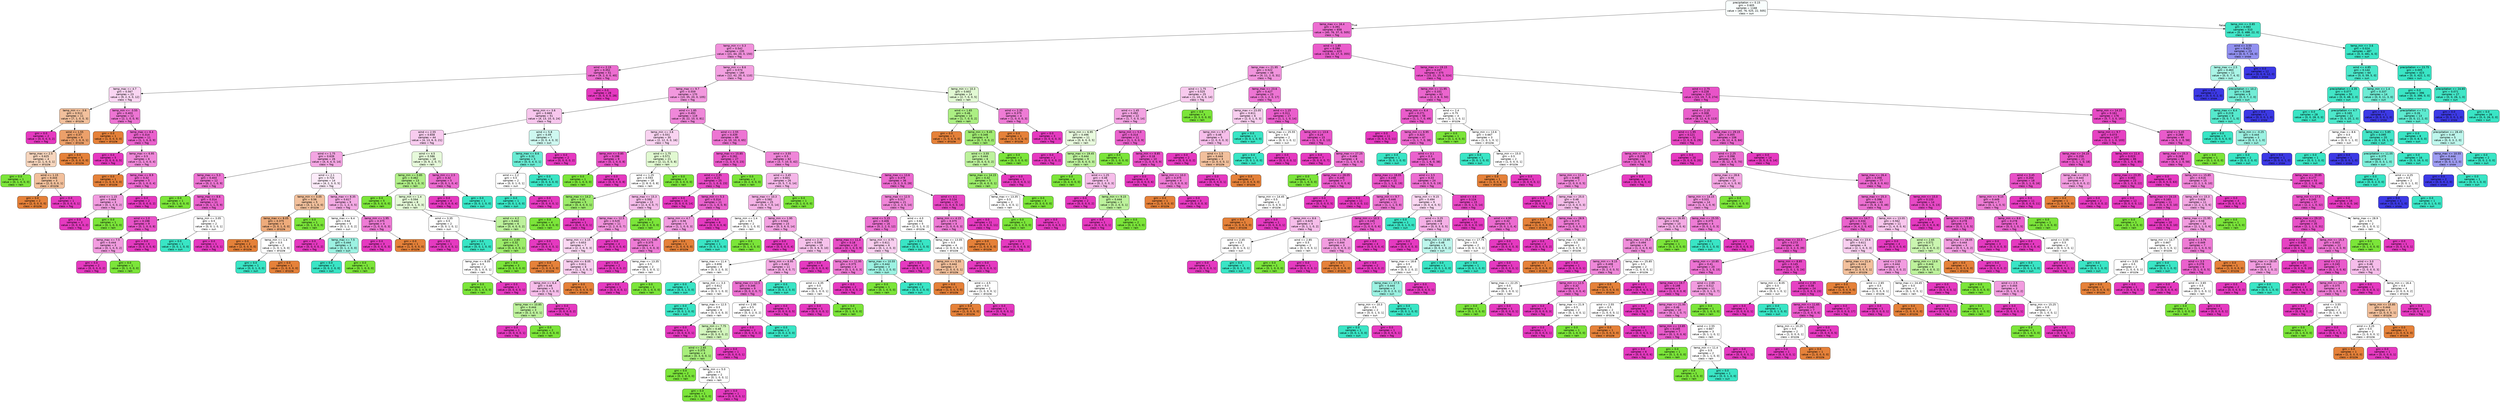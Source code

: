 digraph Tree {
node [shape=box, style="filled, rounded", color="black", fontname="helvetica"] ;
edge [fontname="helvetica"] ;
0 [label="precipitation <= 0.15\ngini = 0.605\nsamples = 1168\nvalue = [40, 76, 525, 22, 505]\nclass = sun", fillcolor="#f9fefd"] ;
1 [label="temp_max <= 16.4\ngini = 0.391\nsamples = 658\nvalue = [40, 76, 37, 0, 505]\nclass = fog", fillcolor="#ec6dd1"] ;
0 -> 1 [labeldistance=2.5, labelangle=45, headlabel="True"] ;
2 [label="temp_min <= 0.3\ngini = 0.542\nsamples = 235\nvalue = [21, 44, 20, 0, 150]\nclass = fog", fillcolor="#f191dc"] ;
1 -> 2 ;
3 [label="wind <= 2.15\ngini = 0.352\nsamples = 51\nvalue = [9, 2, 0, 0, 40]\nclass = fog", fillcolor="#ec6dd0"] ;
2 -> 3 ;
4 [label="temp_max <= 4.7\ngini = 0.567\nsamples = 23\nvalue = [9, 2, 0, 0, 12]\nclass = fog", fillcolor="#f9d5f2"] ;
3 -> 4 ;
5 [label="temp_min <= -3.6\ngini = 0.512\nsamples = 11\nvalue = [7, 1, 0, 0, 3]\nclass = drizzle", fillcolor="#f2c09c"] ;
4 -> 5 ;
6 [label="gini = 0.0\nsamples = 2\nvalue = [0, 0, 0, 0, 2]\nclass = fog", fillcolor="#e539c0"] ;
5 -> 6 ;
7 [label="wind <= 1.55\ngini = 0.37\nsamples = 9\nvalue = [7, 1, 0, 0, 1]\nclass = drizzle", fillcolor="#eca06a"] ;
5 -> 7 ;
8 [label="temp_max <= 2.5\ngini = 0.625\nsamples = 4\nvalue = [2, 1, 0, 0, 1]\nclass = drizzle", fillcolor="#f6d5bd"] ;
7 -> 8 ;
9 [label="gini = 0.0\nsamples = 1\nvalue = [0, 1, 0, 0, 0]\nclass = rain", fillcolor="#7be539"] ;
8 -> 9 ;
10 [label="wind <= 1.15\ngini = 0.444\nsamples = 3\nvalue = [2, 0, 0, 0, 1]\nclass = drizzle", fillcolor="#f2c09c"] ;
8 -> 10 ;
11 [label="gini = 0.0\nsamples = 2\nvalue = [2, 0, 0, 0, 0]\nclass = drizzle", fillcolor="#e58139"] ;
10 -> 11 ;
12 [label="gini = 0.0\nsamples = 1\nvalue = [0, 0, 0, 0, 1]\nclass = fog", fillcolor="#e539c0"] ;
10 -> 12 ;
13 [label="gini = 0.0\nsamples = 5\nvalue = [5, 0, 0, 0, 0]\nclass = drizzle", fillcolor="#e58139"] ;
7 -> 13 ;
14 [label="temp_min <= -3.55\ngini = 0.403\nsamples = 12\nvalue = [2, 1, 0, 0, 9]\nclass = fog", fillcolor="#ed74d3"] ;
4 -> 14 ;
15 [label="gini = 0.0\nsamples = 1\nvalue = [1, 0, 0, 0, 0]\nclass = drizzle", fillcolor="#e58139"] ;
14 -> 15 ;
16 [label="temp_max <= 6.4\ngini = 0.314\nsamples = 11\nvalue = [1, 1, 0, 0, 9]\nclass = fog", fillcolor="#ea61cd"] ;
14 -> 16 ;
17 [label="gini = 0.0\nsamples = 5\nvalue = [0, 0, 0, 0, 5]\nclass = fog", fillcolor="#e539c0"] ;
16 -> 17 ;
18 [label="temp_max <= 6.95\ngini = 0.5\nsamples = 6\nvalue = [1, 1, 0, 0, 4]\nclass = fog", fillcolor="#ef88d9"] ;
16 -> 18 ;
19 [label="gini = 0.0\nsamples = 1\nvalue = [1, 0, 0, 0, 0]\nclass = drizzle", fillcolor="#e58139"] ;
18 -> 19 ;
20 [label="temp_max <= 8.9\ngini = 0.32\nsamples = 5\nvalue = [0, 1, 0, 0, 4]\nclass = fog", fillcolor="#ec6ad0"] ;
18 -> 20 ;
21 [label="wind <= 1.15\ngini = 0.444\nsamples = 3\nvalue = [0, 1, 0, 0, 2]\nclass = fog", fillcolor="#f29ce0"] ;
20 -> 21 ;
22 [label="gini = 0.0\nsamples = 2\nvalue = [0, 0, 0, 0, 2]\nclass = fog", fillcolor="#e539c0"] ;
21 -> 22 ;
23 [label="gini = 0.0\nsamples = 1\nvalue = [0, 1, 0, 0, 0]\nclass = rain", fillcolor="#7be539"] ;
21 -> 23 ;
24 [label="gini = 0.0\nsamples = 2\nvalue = [0, 0, 0, 0, 2]\nclass = fog", fillcolor="#e539c0"] ;
20 -> 24 ;
25 [label="gini = 0.0\nsamples = 28\nvalue = [0, 0, 0, 0, 28]\nclass = fog", fillcolor="#e539c0"] ;
3 -> 25 ;
26 [label="temp_min <= 8.6\ngini = 0.574\nsamples = 184\nvalue = [12, 42, 20, 0, 110]\nclass = fog", fillcolor="#f3a0e1"] ;
2 -> 26 ;
27 [label="temp_max <= 9.7\ngini = 0.559\nsamples = 170\nvalue = [10, 35, 20, 0, 105]\nclass = fog", fillcolor="#f298de"] ;
26 -> 27 ;
28 [label="temp_min <= 3.6\ngini = 0.669\nsamples = 51\nvalue = [4, 13, 10, 0, 24]\nclass = fog", fillcolor="#f7c6ed"] ;
27 -> 28 ;
29 [label="wind <= 2.55\ngini = 0.658\nsamples = 44\nvalue = [4, 13, 6, 0, 21]\nclass = fog", fillcolor="#f8ccef"] ;
28 -> 29 ;
30 [label="wind <= 1.75\ngini = 0.639\nsamples = 26\nvalue = [4, 4, 4, 0, 14]\nclass = fog", fillcolor="#f3a5e2"] ;
29 -> 30 ;
31 [label="temp_max <= 5.3\ngini = 0.403\nsamples = 12\nvalue = [0, 2, 1, 0, 9]\nclass = fog", fillcolor="#ed74d3"] ;
30 -> 31 ;
32 [label="gini = 0.0\nsamples = 1\nvalue = [0, 1, 0, 0, 0]\nclass = rain", fillcolor="#7be539"] ;
31 -> 32 ;
33 [label="temp_max <= 8.6\ngini = 0.314\nsamples = 11\nvalue = [0, 1, 1, 0, 9]\nclass = fog", fillcolor="#ea61cd"] ;
31 -> 33 ;
34 [label="wind <= 1.0\ngini = 0.198\nsamples = 9\nvalue = [0, 1, 0, 0, 8]\nclass = fog", fillcolor="#e852c8"] ;
33 -> 34 ;
35 [label="temp_max <= 7.5\ngini = 0.444\nsamples = 3\nvalue = [0, 1, 0, 0, 2]\nclass = fog", fillcolor="#f29ce0"] ;
34 -> 35 ;
36 [label="gini = 0.0\nsamples = 2\nvalue = [0, 0, 0, 0, 2]\nclass = fog", fillcolor="#e539c0"] ;
35 -> 36 ;
37 [label="gini = 0.0\nsamples = 1\nvalue = [0, 1, 0, 0, 0]\nclass = rain", fillcolor="#7be539"] ;
35 -> 37 ;
38 [label="gini = 0.0\nsamples = 6\nvalue = [0, 0, 0, 0, 6]\nclass = fog", fillcolor="#e539c0"] ;
34 -> 38 ;
39 [label="temp_min <= 3.05\ngini = 0.5\nsamples = 2\nvalue = [0, 0, 1, 0, 1]\nclass = sun", fillcolor="#ffffff"] ;
33 -> 39 ;
40 [label="gini = 0.0\nsamples = 1\nvalue = [0, 0, 1, 0, 0]\nclass = sun", fillcolor="#39e5c5"] ;
39 -> 40 ;
41 [label="gini = 0.0\nsamples = 1\nvalue = [0, 0, 0, 0, 1]\nclass = fog", fillcolor="#e539c0"] ;
39 -> 41 ;
42 [label="wind <= 2.1\ngini = 0.724\nsamples = 14\nvalue = [4, 2, 3, 0, 5]\nclass = fog", fillcolor="#fcebf9"] ;
30 -> 42 ;
43 [label="temp_min <= 3.05\ngini = 0.56\nsamples = 5\nvalue = [3, 1, 1, 0, 0]\nclass = drizzle", fillcolor="#f2c09c"] ;
42 -> 43 ;
44 [label="temp_max <= 8.05\ngini = 0.375\nsamples = 4\nvalue = [3, 0, 1, 0, 0]\nclass = drizzle", fillcolor="#eeab7b"] ;
43 -> 44 ;
45 [label="gini = 0.0\nsamples = 2\nvalue = [2, 0, 0, 0, 0]\nclass = drizzle", fillcolor="#e58139"] ;
44 -> 45 ;
46 [label="temp_min <= 1.4\ngini = 0.5\nsamples = 2\nvalue = [1, 0, 1, 0, 0]\nclass = drizzle", fillcolor="#ffffff"] ;
44 -> 46 ;
47 [label="gini = 0.0\nsamples = 1\nvalue = [0, 0, 1, 0, 0]\nclass = sun", fillcolor="#39e5c5"] ;
46 -> 47 ;
48 [label="gini = 0.0\nsamples = 1\nvalue = [1, 0, 0, 0, 0]\nclass = drizzle", fillcolor="#e58139"] ;
46 -> 48 ;
49 [label="gini = 0.0\nsamples = 1\nvalue = [0, 1, 0, 0, 0]\nclass = rain", fillcolor="#7be539"] ;
43 -> 49 ;
50 [label="temp_max <= 8.35\ngini = 0.617\nsamples = 9\nvalue = [1, 1, 2, 0, 5]\nclass = fog", fillcolor="#f4aae4"] ;
42 -> 50 ;
51 [label="temp_max <= 6.4\ngini = 0.64\nsamples = 5\nvalue = [0, 1, 2, 0, 2]\nclass = sun", fillcolor="#ffffff"] ;
50 -> 51 ;
52 [label="gini = 0.0\nsamples = 2\nvalue = [0, 0, 0, 0, 2]\nclass = fog", fillcolor="#e539c0"] ;
51 -> 52 ;
53 [label="temp_max <= 7.5\ngini = 0.444\nsamples = 3\nvalue = [0, 1, 2, 0, 0]\nclass = sun", fillcolor="#9cf2e2"] ;
51 -> 53 ;
54 [label="gini = 0.0\nsamples = 2\nvalue = [0, 0, 2, 0, 0]\nclass = sun", fillcolor="#39e5c5"] ;
53 -> 54 ;
55 [label="gini = 0.0\nsamples = 1\nvalue = [0, 1, 0, 0, 0]\nclass = rain", fillcolor="#7be539"] ;
53 -> 55 ;
56 [label="temp_min <= 1.95\ngini = 0.375\nsamples = 4\nvalue = [1, 0, 0, 0, 3]\nclass = fog", fillcolor="#ee7bd5"] ;
50 -> 56 ;
57 [label="gini = 0.0\nsamples = 3\nvalue = [0, 0, 0, 0, 3]\nclass = fog", fillcolor="#e539c0"] ;
56 -> 57 ;
58 [label="gini = 0.0\nsamples = 1\nvalue = [1, 0, 0, 0, 0]\nclass = drizzle", fillcolor="#e58139"] ;
56 -> 58 ;
59 [label="wind <= 4.5\ngini = 0.586\nsamples = 18\nvalue = [0, 9, 2, 0, 7]\nclass = rain", fillcolor="#e7fadb"] ;
29 -> 59 ;
60 [label="temp_min <= 0.85\ngini = 0.462\nsamples = 13\nvalue = [0, 9, 1, 0, 3]\nclass = rain", fillcolor="#b0ef88"] ;
59 -> 60 ;
61 [label="gini = 0.0\nsamples = 5\nvalue = [0, 5, 0, 0, 0]\nclass = rain", fillcolor="#7be539"] ;
60 -> 61 ;
62 [label="temp_min <= 1.4\ngini = 0.594\nsamples = 8\nvalue = [0, 4, 1, 0, 3]\nclass = rain", fillcolor="#e5fad7"] ;
60 -> 62 ;
63 [label="wind <= 3.35\ngini = 0.5\nsamples = 2\nvalue = [0, 0, 1, 0, 1]\nclass = sun", fillcolor="#ffffff"] ;
62 -> 63 ;
64 [label="gini = 0.0\nsamples = 1\nvalue = [0, 0, 0, 0, 1]\nclass = fog", fillcolor="#e539c0"] ;
63 -> 64 ;
65 [label="gini = 0.0\nsamples = 1\nvalue = [0, 0, 1, 0, 0]\nclass = sun", fillcolor="#39e5c5"] ;
63 -> 65 ;
66 [label="wind <= 4.2\ngini = 0.444\nsamples = 6\nvalue = [0, 4, 0, 0, 2]\nclass = rain", fillcolor="#bdf29c"] ;
62 -> 66 ;
67 [label="wind <= 2.65\ngini = 0.32\nsamples = 5\nvalue = [0, 4, 0, 0, 1]\nclass = rain", fillcolor="#9cec6a"] ;
66 -> 67 ;
68 [label="temp_max <= 8.05\ngini = 0.5\nsamples = 2\nvalue = [0, 1, 0, 0, 1]\nclass = rain", fillcolor="#ffffff"] ;
67 -> 68 ;
69 [label="gini = 0.0\nsamples = 1\nvalue = [0, 1, 0, 0, 0]\nclass = rain", fillcolor="#7be539"] ;
68 -> 69 ;
70 [label="gini = 0.0\nsamples = 1\nvalue = [0, 0, 0, 0, 1]\nclass = fog", fillcolor="#e539c0"] ;
68 -> 70 ;
71 [label="gini = 0.0\nsamples = 3\nvalue = [0, 3, 0, 0, 0]\nclass = rain", fillcolor="#7be539"] ;
67 -> 71 ;
72 [label="gini = 0.0\nsamples = 1\nvalue = [0, 0, 0, 0, 1]\nclass = fog", fillcolor="#e539c0"] ;
66 -> 72 ;
73 [label="temp_min <= 2.5\ngini = 0.32\nsamples = 5\nvalue = [0, 0, 1, 0, 4]\nclass = fog", fillcolor="#ec6ad0"] ;
59 -> 73 ;
74 [label="gini = 0.0\nsamples = 4\nvalue = [0, 0, 0, 0, 4]\nclass = fog", fillcolor="#e539c0"] ;
73 -> 74 ;
75 [label="gini = 0.0\nsamples = 1\nvalue = [0, 0, 1, 0, 0]\nclass = sun", fillcolor="#39e5c5"] ;
73 -> 75 ;
76 [label="wind <= 5.8\ngini = 0.49\nsamples = 7\nvalue = [0, 0, 4, 0, 3]\nclass = sun", fillcolor="#cef8f0"] ;
28 -> 76 ;
77 [label="temp_max <= 8.6\ngini = 0.32\nsamples = 5\nvalue = [0, 0, 4, 0, 1]\nclass = sun", fillcolor="#6aecd4"] ;
76 -> 77 ;
78 [label="wind <= 2.2\ngini = 0.5\nsamples = 2\nvalue = [0, 0, 1, 0, 1]\nclass = sun", fillcolor="#ffffff"] ;
77 -> 78 ;
79 [label="gini = 0.0\nsamples = 1\nvalue = [0, 0, 1, 0, 0]\nclass = sun", fillcolor="#39e5c5"] ;
78 -> 79 ;
80 [label="gini = 0.0\nsamples = 1\nvalue = [0, 0, 0, 0, 1]\nclass = fog", fillcolor="#e539c0"] ;
78 -> 80 ;
81 [label="gini = 0.0\nsamples = 3\nvalue = [0, 0, 3, 0, 0]\nclass = sun", fillcolor="#39e5c5"] ;
77 -> 81 ;
82 [label="gini = 0.0\nsamples = 2\nvalue = [0, 0, 0, 0, 2]\nclass = fog", fillcolor="#e539c0"] ;
76 -> 82 ;
83 [label="wind <= 1.85\ngini = 0.493\nsamples = 119\nvalue = [6, 22, 10, 0, 81]\nclass = fog", fillcolor="#ef87d9"] ;
27 -> 83 ;
84 [label="temp_min <= 3.6\ngini = 0.551\nsamples = 30\nvalue = [2, 12, 0, 0, 16]\nclass = fog", fillcolor="#f9d3f1"] ;
83 -> 84 ;
85 [label="temp_min <= 0.85\ngini = 0.198\nsamples = 9\nvalue = [0, 1, 0, 0, 8]\nclass = fog", fillcolor="#e852c8"] ;
84 -> 85 ;
86 [label="gini = 0.0\nsamples = 1\nvalue = [0, 1, 0, 0, 0]\nclass = rain", fillcolor="#7be539"] ;
85 -> 86 ;
87 [label="gini = 0.0\nsamples = 8\nvalue = [0, 0, 0, 0, 8]\nclass = fog", fillcolor="#e539c0"] ;
85 -> 87 ;
88 [label="wind <= 1.75\ngini = 0.571\nsamples = 21\nvalue = [2, 11, 0, 0, 8]\nclass = rain", fillcolor="#e1f9d1"] ;
84 -> 88 ;
89 [label="wind <= 1.25\ngini = 0.593\nsamples = 18\nvalue = [2, 8, 0, 0, 8]\nclass = rain", fillcolor="#ffffff"] ;
88 -> 89 ;
90 [label="temp_max <= 14.2\ngini = 0.32\nsamples = 5\nvalue = [0, 4, 0, 0, 1]\nclass = rain", fillcolor="#9cec6a"] ;
89 -> 90 ;
91 [label="gini = 0.0\nsamples = 4\nvalue = [0, 4, 0, 0, 0]\nclass = rain", fillcolor="#7be539"] ;
90 -> 91 ;
92 [label="gini = 0.0\nsamples = 1\nvalue = [0, 0, 0, 0, 1]\nclass = fog", fillcolor="#e539c0"] ;
90 -> 92 ;
93 [label="temp_max <= 15.3\ngini = 0.592\nsamples = 13\nvalue = [2, 4, 0, 0, 7]\nclass = fog", fillcolor="#f6bdea"] ;
89 -> 93 ;
94 [label="temp_max <= 12.5\ngini = 0.529\nsamples = 11\nvalue = [2, 2, 0, 0, 7]\nclass = fog", fillcolor="#f191dc"] ;
93 -> 94 ;
95 [label="temp_min <= 4.15\ngini = 0.653\nsamples = 7\nvalue = [2, 2, 0, 0, 3]\nclass = fog", fillcolor="#fad7f2"] ;
94 -> 95 ;
96 [label="gini = 0.0\nsamples = 1\nvalue = [1, 0, 0, 0, 0]\nclass = drizzle", fillcolor="#e58139"] ;
95 -> 96 ;
97 [label="temp_min <= 8.05\ngini = 0.611\nsamples = 6\nvalue = [1, 2, 0, 0, 3]\nclass = fog", fillcolor="#f8ceef"] ;
95 -> 97 ;
98 [label="temp_min <= 6.4\ngini = 0.48\nsamples = 5\nvalue = [0, 2, 0, 0, 3]\nclass = fog", fillcolor="#f6bdea"] ;
97 -> 98 ;
99 [label="temp_max <= 10.85\ngini = 0.444\nsamples = 3\nvalue = [0, 2, 0, 0, 1]\nclass = rain", fillcolor="#bdf29c"] ;
98 -> 99 ;
100 [label="gini = 0.0\nsamples = 1\nvalue = [0, 0, 0, 0, 1]\nclass = fog", fillcolor="#e539c0"] ;
99 -> 100 ;
101 [label="gini = 0.0\nsamples = 2\nvalue = [0, 2, 0, 0, 0]\nclass = rain", fillcolor="#7be539"] ;
99 -> 101 ;
102 [label="gini = 0.0\nsamples = 2\nvalue = [0, 0, 0, 0, 2]\nclass = fog", fillcolor="#e539c0"] ;
98 -> 102 ;
103 [label="gini = 0.0\nsamples = 1\nvalue = [1, 0, 0, 0, 0]\nclass = drizzle", fillcolor="#e58139"] ;
97 -> 103 ;
104 [label="gini = 0.0\nsamples = 4\nvalue = [0, 0, 0, 0, 4]\nclass = fog", fillcolor="#e539c0"] ;
94 -> 104 ;
105 [label="gini = 0.0\nsamples = 2\nvalue = [0, 2, 0, 0, 0]\nclass = rain", fillcolor="#7be539"] ;
93 -> 105 ;
106 [label="gini = 0.0\nsamples = 3\nvalue = [0, 3, 0, 0, 0]\nclass = rain", fillcolor="#7be539"] ;
88 -> 106 ;
107 [label="wind <= 2.55\ngini = 0.439\nsamples = 89\nvalue = [4, 10, 10, 0, 65]\nclass = fog", fillcolor="#ed75d3"] ;
83 -> 107 ;
108 [label="temp_max <= 15.85\ngini = 0.261\nsamples = 27\nvalue = [1, 3, 0, 0, 23]\nclass = fog", fillcolor="#e95aca"] ;
107 -> 108 ;
109 [label="wind <= 2.35\ngini = 0.15\nsamples = 25\nvalue = [1, 1, 0, 0, 23]\nclass = fog", fillcolor="#e749c5"] ;
108 -> 109 ;
110 [label="gini = 0.0\nsamples = 14\nvalue = [0, 0, 0, 0, 14]\nclass = fog", fillcolor="#e539c0"] ;
109 -> 110 ;
111 [label="temp_min <= 5.3\ngini = 0.314\nsamples = 11\nvalue = [1, 1, 0, 0, 9]\nclass = fog", fillcolor="#ea61cd"] ;
109 -> 111 ;
112 [label="temp_min <= 4.7\ngini = 0.56\nsamples = 5\nvalue = [1, 1, 0, 0, 3]\nclass = fog", fillcolor="#f29ce0"] ;
111 -> 112 ;
113 [label="temp_min <= 3.85\ngini = 0.375\nsamples = 4\nvalue = [0, 1, 0, 0, 3]\nclass = fog", fillcolor="#ee7bd5"] ;
112 -> 113 ;
114 [label="gini = 0.0\nsamples = 2\nvalue = [0, 0, 0, 0, 2]\nclass = fog", fillcolor="#e539c0"] ;
113 -> 114 ;
115 [label="temp_max <= 13.35\ngini = 0.5\nsamples = 2\nvalue = [0, 1, 0, 0, 1]\nclass = rain", fillcolor="#ffffff"] ;
113 -> 115 ;
116 [label="gini = 0.0\nsamples = 1\nvalue = [0, 0, 0, 0, 1]\nclass = fog", fillcolor="#e539c0"] ;
115 -> 116 ;
117 [label="gini = 0.0\nsamples = 1\nvalue = [0, 1, 0, 0, 0]\nclass = rain", fillcolor="#7be539"] ;
115 -> 117 ;
118 [label="gini = 0.0\nsamples = 1\nvalue = [1, 0, 0, 0, 0]\nclass = drizzle", fillcolor="#e58139"] ;
112 -> 118 ;
119 [label="gini = 0.0\nsamples = 6\nvalue = [0, 0, 0, 0, 6]\nclass = fog", fillcolor="#e539c0"] ;
111 -> 119 ;
120 [label="gini = 0.0\nsamples = 2\nvalue = [0, 2, 0, 0, 0]\nclass = rain", fillcolor="#7be539"] ;
108 -> 120 ;
121 [label="wind <= 3.55\ngini = 0.5\nsamples = 62\nvalue = [3, 7, 10, 0, 42]\nclass = fog", fillcolor="#ef85d8"] ;
107 -> 121 ;
122 [label="wind <= 3.45\ngini = 0.601\nsamples = 26\nvalue = [0, 5, 7, 0, 14]\nclass = fog", fillcolor="#f5b6e8"] ;
121 -> 122 ;
123 [label="temp_max <= 10.3\ngini = 0.582\nsamples = 25\nvalue = [0, 4, 7, 0, 14]\nclass = fog", fillcolor="#f5b2e6"] ;
122 -> 123 ;
124 [label="temp_min <= 1.4\ngini = 0.5\nsamples = 2\nvalue = [0, 1, 1, 0, 0]\nclass = rain", fillcolor="#ffffff"] ;
123 -> 124 ;
125 [label="gini = 0.0\nsamples = 1\nvalue = [0, 0, 1, 0, 0]\nclass = sun", fillcolor="#39e5c5"] ;
124 -> 125 ;
126 [label="gini = 0.0\nsamples = 1\nvalue = [0, 1, 0, 0, 0]\nclass = rain", fillcolor="#7be539"] ;
124 -> 126 ;
127 [label="temp_min <= 1.95\ngini = 0.544\nsamples = 23\nvalue = [0, 3, 6, 0, 14]\nclass = fog", fillcolor="#f3a2e1"] ;
123 -> 127 ;
128 [label="gini = 0.0\nsamples = 4\nvalue = [0, 0, 0, 0, 4]\nclass = fog", fillcolor="#e539c0"] ;
127 -> 128 ;
129 [label="wind <= 2.75\ngini = 0.598\nsamples = 19\nvalue = [0, 3, 6, 0, 10]\nclass = fog", fillcolor="#f7c2ec"] ;
127 -> 129 ;
130 [label="temp_max <= 11.4\ngini = 0.656\nsamples = 8\nvalue = [0, 3, 2, 0, 3]\nclass = rain", fillcolor="#ffffff"] ;
129 -> 130 ;
131 [label="gini = 0.0\nsamples = 1\nvalue = [0, 0, 1, 0, 0]\nclass = sun", fillcolor="#39e5c5"] ;
130 -> 131 ;
132 [label="temp_min <= 3.3\ngini = 0.612\nsamples = 7\nvalue = [0, 3, 1, 0, 3]\nclass = rain", fillcolor="#ffffff"] ;
130 -> 132 ;
133 [label="gini = 0.0\nsamples = 1\nvalue = [0, 0, 1, 0, 0]\nclass = sun", fillcolor="#39e5c5"] ;
132 -> 133 ;
134 [label="temp_max <= 12.5\ngini = 0.5\nsamples = 6\nvalue = [0, 3, 0, 0, 3]\nclass = rain", fillcolor="#ffffff"] ;
132 -> 134 ;
135 [label="gini = 0.0\nsamples = 1\nvalue = [0, 0, 0, 0, 1]\nclass = fog", fillcolor="#e539c0"] ;
134 -> 135 ;
136 [label="temp_min <= 7.75\ngini = 0.48\nsamples = 5\nvalue = [0, 3, 0, 0, 2]\nclass = rain", fillcolor="#d3f6bd"] ;
134 -> 136 ;
137 [label="wind <= 2.65\ngini = 0.375\nsamples = 4\nvalue = [0, 3, 0, 0, 1]\nclass = rain", fillcolor="#a7ee7b"] ;
136 -> 137 ;
138 [label="gini = 0.0\nsamples = 2\nvalue = [0, 2, 0, 0, 0]\nclass = rain", fillcolor="#7be539"] ;
137 -> 138 ;
139 [label="temp_min <= 5.0\ngini = 0.5\nsamples = 2\nvalue = [0, 1, 0, 0, 1]\nclass = rain", fillcolor="#ffffff"] ;
137 -> 139 ;
140 [label="gini = 0.0\nsamples = 1\nvalue = [0, 1, 0, 0, 0]\nclass = rain", fillcolor="#7be539"] ;
139 -> 140 ;
141 [label="gini = 0.0\nsamples = 1\nvalue = [0, 0, 0, 0, 1]\nclass = fog", fillcolor="#e539c0"] ;
139 -> 141 ;
142 [label="gini = 0.0\nsamples = 1\nvalue = [0, 0, 0, 0, 1]\nclass = fog", fillcolor="#e539c0"] ;
136 -> 142 ;
143 [label="temp_min <= 6.95\ngini = 0.463\nsamples = 11\nvalue = [0, 0, 4, 0, 7]\nclass = fog", fillcolor="#f4aae4"] ;
129 -> 143 ;
144 [label="temp_max <= 12.5\ngini = 0.346\nsamples = 9\nvalue = [0, 0, 2, 0, 7]\nclass = fog", fillcolor="#ec72d2"] ;
143 -> 144 ;
145 [label="wind <= 2.95\ngini = 0.5\nsamples = 4\nvalue = [0, 0, 2, 0, 2]\nclass = sun", fillcolor="#ffffff"] ;
144 -> 145 ;
146 [label="gini = 0.0\nsamples = 2\nvalue = [0, 0, 0, 0, 2]\nclass = fog", fillcolor="#e539c0"] ;
145 -> 146 ;
147 [label="gini = 0.0\nsamples = 2\nvalue = [0, 0, 2, 0, 0]\nclass = sun", fillcolor="#39e5c5"] ;
145 -> 147 ;
148 [label="gini = 0.0\nsamples = 5\nvalue = [0, 0, 0, 0, 5]\nclass = fog", fillcolor="#e539c0"] ;
144 -> 148 ;
149 [label="gini = 0.0\nsamples = 2\nvalue = [0, 0, 2, 0, 0]\nclass = sun", fillcolor="#39e5c5"] ;
143 -> 149 ;
150 [label="gini = 0.0\nsamples = 1\nvalue = [0, 1, 0, 0, 0]\nclass = rain", fillcolor="#7be539"] ;
122 -> 150 ;
151 [label="temp_max <= 13.6\ngini = 0.378\nsamples = 36\nvalue = [3, 2, 3, 0, 28]\nclass = fog", fillcolor="#eb69cf"] ;
121 -> 151 ;
152 [label="temp_max <= 12.5\ngini = 0.517\nsamples = 21\nvalue = [2, 2, 3, 0, 14]\nclass = fog", fillcolor="#ef86d8"] ;
151 -> 152 ;
153 [label="wind <= 5.15\ngini = 0.406\nsamples = 16\nvalue = [0, 2, 2, 0, 12]\nclass = fog", fillcolor="#ec72d2"] ;
152 -> 153 ;
154 [label="temp_max <= 11.4\ngini = 0.18\nsamples = 10\nvalue = [0, 1, 0, 0, 9]\nclass = fog", fillcolor="#e84fc7"] ;
153 -> 154 ;
155 [label="gini = 0.0\nsamples = 6\nvalue = [0, 0, 0, 0, 6]\nclass = fog", fillcolor="#e539c0"] ;
154 -> 155 ;
156 [label="temp_max <= 11.95\ngini = 0.375\nsamples = 4\nvalue = [0, 1, 0, 0, 3]\nclass = fog", fillcolor="#ee7bd5"] ;
154 -> 156 ;
157 [label="wind <= 4.35\ngini = 0.5\nsamples = 2\nvalue = [0, 1, 0, 0, 1]\nclass = rain", fillcolor="#ffffff"] ;
156 -> 157 ;
158 [label="gini = 0.0\nsamples = 1\nvalue = [0, 0, 0, 0, 1]\nclass = fog", fillcolor="#e539c0"] ;
157 -> 158 ;
159 [label="gini = 0.0\nsamples = 1\nvalue = [0, 1, 0, 0, 0]\nclass = rain", fillcolor="#7be539"] ;
157 -> 159 ;
160 [label="gini = 0.0\nsamples = 2\nvalue = [0, 0, 0, 0, 2]\nclass = fog", fillcolor="#e539c0"] ;
156 -> 160 ;
161 [label="temp_min <= 4.75\ngini = 0.611\nsamples = 6\nvalue = [0, 1, 2, 0, 3]\nclass = fog", fillcolor="#f8ceef"] ;
153 -> 161 ;
162 [label="temp_max <= 10.55\ngini = 0.444\nsamples = 3\nvalue = [0, 1, 2, 0, 0]\nclass = sun", fillcolor="#9cf2e2"] ;
161 -> 162 ;
163 [label="gini = 0.0\nsamples = 1\nvalue = [0, 1, 0, 0, 0]\nclass = rain", fillcolor="#7be539"] ;
162 -> 163 ;
164 [label="gini = 0.0\nsamples = 2\nvalue = [0, 0, 2, 0, 0]\nclass = sun", fillcolor="#39e5c5"] ;
162 -> 164 ;
165 [label="gini = 0.0\nsamples = 3\nvalue = [0, 0, 0, 0, 3]\nclass = fog", fillcolor="#e539c0"] ;
161 -> 165 ;
166 [label="wind <= 4.0\ngini = 0.64\nsamples = 5\nvalue = [2, 0, 1, 0, 2]\nclass = drizzle", fillcolor="#ffffff"] ;
152 -> 166 ;
167 [label="gini = 0.0\nsamples = 1\nvalue = [0, 0, 1, 0, 0]\nclass = sun", fillcolor="#39e5c5"] ;
166 -> 167 ;
168 [label="temp_max <= 13.05\ngini = 0.5\nsamples = 4\nvalue = [2, 0, 0, 0, 2]\nclass = drizzle", fillcolor="#ffffff"] ;
166 -> 168 ;
169 [label="temp_min <= 5.55\ngini = 0.444\nsamples = 3\nvalue = [2, 0, 0, 0, 1]\nclass = drizzle", fillcolor="#f2c09c"] ;
168 -> 169 ;
170 [label="gini = 0.0\nsamples = 1\nvalue = [1, 0, 0, 0, 0]\nclass = drizzle", fillcolor="#e58139"] ;
169 -> 170 ;
171 [label="wind <= 4.5\ngini = 0.5\nsamples = 2\nvalue = [1, 0, 0, 0, 1]\nclass = drizzle", fillcolor="#ffffff"] ;
169 -> 171 ;
172 [label="gini = 0.0\nsamples = 1\nvalue = [1, 0, 0, 0, 0]\nclass = drizzle", fillcolor="#e58139"] ;
171 -> 172 ;
173 [label="gini = 0.0\nsamples = 1\nvalue = [0, 0, 0, 0, 1]\nclass = fog", fillcolor="#e539c0"] ;
171 -> 173 ;
174 [label="gini = 0.0\nsamples = 1\nvalue = [0, 0, 0, 0, 1]\nclass = fog", fillcolor="#e539c0"] ;
168 -> 174 ;
175 [label="wind <= 4.1\ngini = 0.124\nsamples = 15\nvalue = [1, 0, 0, 0, 14]\nclass = fog", fillcolor="#e747c4"] ;
151 -> 175 ;
176 [label="temp_min <= 4.15\ngini = 0.375\nsamples = 4\nvalue = [1, 0, 0, 0, 3]\nclass = fog", fillcolor="#ee7bd5"] ;
175 -> 176 ;
177 [label="gini = 0.0\nsamples = 1\nvalue = [1, 0, 0, 0, 0]\nclass = drizzle", fillcolor="#e58139"] ;
176 -> 177 ;
178 [label="gini = 0.0\nsamples = 3\nvalue = [0, 0, 0, 0, 3]\nclass = fog", fillcolor="#e539c0"] ;
176 -> 178 ;
179 [label="gini = 0.0\nsamples = 11\nvalue = [0, 0, 0, 0, 11]\nclass = fog", fillcolor="#e539c0"] ;
175 -> 179 ;
180 [label="temp_min <= 10.3\ngini = 0.602\nsamples = 14\nvalue = [2, 7, 0, 0, 5]\nclass = rain", fillcolor="#e2f9d3"] ;
26 -> 180 ;
181 [label="wind <= 1.65\ngini = 0.46\nsamples = 10\nvalue = [1, 7, 0, 0, 2]\nclass = rain", fillcolor="#acef83"] ;
180 -> 181 ;
182 [label="gini = 0.0\nsamples = 1\nvalue = [1, 0, 0, 0, 0]\nclass = drizzle", fillcolor="#e58139"] ;
181 -> 182 ;
183 [label="temp_min <= 9.45\ngini = 0.346\nsamples = 9\nvalue = [0, 7, 0, 0, 2]\nclass = rain", fillcolor="#a1ec72"] ;
181 -> 183 ;
184 [label="wind <= 3.55\ngini = 0.444\nsamples = 6\nvalue = [0, 4, 0, 0, 2]\nclass = rain", fillcolor="#bdf29c"] ;
183 -> 184 ;
185 [label="temp_max <= 14.15\ngini = 0.32\nsamples = 5\nvalue = [0, 4, 0, 0, 1]\nclass = rain", fillcolor="#9cec6a"] ;
184 -> 185 ;
186 [label="temp_max <= 13.35\ngini = 0.5\nsamples = 2\nvalue = [0, 1, 0, 0, 1]\nclass = rain", fillcolor="#ffffff"] ;
185 -> 186 ;
187 [label="gini = 0.0\nsamples = 1\nvalue = [0, 1, 0, 0, 0]\nclass = rain", fillcolor="#7be539"] ;
186 -> 187 ;
188 [label="gini = 0.0\nsamples = 1\nvalue = [0, 0, 0, 0, 1]\nclass = fog", fillcolor="#e539c0"] ;
186 -> 188 ;
189 [label="gini = 0.0\nsamples = 3\nvalue = [0, 3, 0, 0, 0]\nclass = rain", fillcolor="#7be539"] ;
185 -> 189 ;
190 [label="gini = 0.0\nsamples = 1\nvalue = [0, 0, 0, 0, 1]\nclass = fog", fillcolor="#e539c0"] ;
184 -> 190 ;
191 [label="gini = 0.0\nsamples = 3\nvalue = [0, 3, 0, 0, 0]\nclass = rain", fillcolor="#7be539"] ;
183 -> 191 ;
192 [label="wind <= 2.35\ngini = 0.375\nsamples = 4\nvalue = [1, 0, 0, 0, 3]\nclass = fog", fillcolor="#ee7bd5"] ;
180 -> 192 ;
193 [label="gini = 0.0\nsamples = 1\nvalue = [1, 0, 0, 0, 0]\nclass = drizzle", fillcolor="#e58139"] ;
192 -> 193 ;
194 [label="gini = 0.0\nsamples = 3\nvalue = [0, 0, 0, 0, 3]\nclass = fog", fillcolor="#e539c0"] ;
192 -> 194 ;
195 [label="wind <= 1.85\ngini = 0.286\nsamples = 423\nvalue = [19, 32, 17, 0, 355]\nclass = fog", fillcolor="#ea5bcb"] ;
1 -> 195 ;
196 [label="temp_max <= 21.95\ngini = 0.522\nsamples = 48\nvalue = [4, 11, 2, 0, 31]\nclass = fog", fillcolor="#f194dd"] ;
195 -> 196 ;
197 [label="wind <= 1.75\ngini = 0.525\nsamples = 25\nvalue = [1, 10, 0, 0, 14]\nclass = fog", fillcolor="#f8caee"] ;
196 -> 197 ;
198 [label="wind <= 1.45\ngini = 0.492\nsamples = 22\nvalue = [1, 7, 0, 0, 14]\nclass = fog", fillcolor="#f3a3e2"] ;
197 -> 198 ;
199 [label="temp_min <= 6.95\ngini = 0.496\nsamples = 11\nvalue = [0, 6, 0, 0, 5]\nclass = rain", fillcolor="#e9fbde"] ;
198 -> 199 ;
200 [label="gini = 0.0\nsamples = 2\nvalue = [0, 0, 0, 0, 2]\nclass = fog", fillcolor="#e539c0"] ;
199 -> 200 ;
201 [label="temp_max <= 19.45\ngini = 0.444\nsamples = 9\nvalue = [0, 6, 0, 0, 3]\nclass = rain", fillcolor="#bdf29c"] ;
199 -> 201 ;
202 [label="gini = 0.0\nsamples = 4\nvalue = [0, 4, 0, 0, 0]\nclass = rain", fillcolor="#7be539"] ;
201 -> 202 ;
203 [label="wind <= 1.25\ngini = 0.48\nsamples = 5\nvalue = [0, 2, 0, 0, 3]\nclass = fog", fillcolor="#f6bdea"] ;
201 -> 203 ;
204 [label="gini = 0.0\nsamples = 2\nvalue = [0, 0, 0, 0, 2]\nclass = fog", fillcolor="#e539c0"] ;
203 -> 204 ;
205 [label="temp_min <= 9.15\ngini = 0.444\nsamples = 3\nvalue = [0, 2, 0, 0, 1]\nclass = rain", fillcolor="#bdf29c"] ;
203 -> 205 ;
206 [label="gini = 0.0\nsamples = 1\nvalue = [0, 0, 0, 0, 1]\nclass = fog", fillcolor="#e539c0"] ;
205 -> 206 ;
207 [label="gini = 0.0\nsamples = 2\nvalue = [0, 2, 0, 0, 0]\nclass = rain", fillcolor="#7be539"] ;
205 -> 207 ;
208 [label="temp_min <= 5.0\ngini = 0.314\nsamples = 11\nvalue = [1, 1, 0, 0, 9]\nclass = fog", fillcolor="#ea61cd"] ;
198 -> 208 ;
209 [label="gini = 0.0\nsamples = 1\nvalue = [0, 1, 0, 0, 0]\nclass = rain", fillcolor="#7be539"] ;
208 -> 209 ;
210 [label="temp_min <= 8.85\ngini = 0.18\nsamples = 10\nvalue = [1, 0, 0, 0, 9]\nclass = fog", fillcolor="#e84fc7"] ;
208 -> 210 ;
211 [label="gini = 0.0\nsamples = 6\nvalue = [0, 0, 0, 0, 6]\nclass = fog", fillcolor="#e539c0"] ;
210 -> 211 ;
212 [label="temp_min <= 10.0\ngini = 0.375\nsamples = 4\nvalue = [1, 0, 0, 0, 3]\nclass = fog", fillcolor="#ee7bd5"] ;
210 -> 212 ;
213 [label="gini = 0.0\nsamples = 1\nvalue = [1, 0, 0, 0, 0]\nclass = drizzle", fillcolor="#e58139"] ;
212 -> 213 ;
214 [label="gini = 0.0\nsamples = 3\nvalue = [0, 0, 0, 0, 3]\nclass = fog", fillcolor="#e539c0"] ;
212 -> 214 ;
215 [label="gini = 0.0\nsamples = 3\nvalue = [0, 3, 0, 0, 0]\nclass = rain", fillcolor="#7be539"] ;
197 -> 215 ;
216 [label="temp_max <= 23.6\ngini = 0.427\nsamples = 23\nvalue = [3, 1, 2, 0, 17]\nclass = fog", fillcolor="#ed74d3"] ;
196 -> 216 ;
217 [label="temp_max <= 23.05\ngini = 0.611\nsamples = 6\nvalue = [2, 0, 1, 0, 3]\nclass = fog", fillcolor="#f8ceef"] ;
216 -> 217 ;
218 [label="temp_min <= 9.7\ngini = 0.48\nsamples = 5\nvalue = [2, 0, 0, 0, 3]\nclass = fog", fillcolor="#f6bdea"] ;
217 -> 218 ;
219 [label="gini = 0.0\nsamples = 2\nvalue = [0, 0, 0, 0, 2]\nclass = fog", fillcolor="#e539c0"] ;
218 -> 219 ;
220 [label="wind <= 1.5\ngini = 0.444\nsamples = 3\nvalue = [2, 0, 0, 0, 1]\nclass = drizzle", fillcolor="#f2c09c"] ;
218 -> 220 ;
221 [label="gini = 0.0\nsamples = 1\nvalue = [0, 0, 0, 0, 1]\nclass = fog", fillcolor="#e539c0"] ;
220 -> 221 ;
222 [label="gini = 0.0\nsamples = 2\nvalue = [2, 0, 0, 0, 0]\nclass = drizzle", fillcolor="#e58139"] ;
220 -> 222 ;
223 [label="gini = 0.0\nsamples = 1\nvalue = [0, 0, 1, 0, 0]\nclass = sun", fillcolor="#39e5c5"] ;
217 -> 223 ;
224 [label="wind <= 1.15\ngini = 0.311\nsamples = 17\nvalue = [1, 1, 1, 0, 14]\nclass = fog", fillcolor="#ea5ecc"] ;
216 -> 224 ;
225 [label="temp_max <= 25.55\ngini = 0.5\nsamples = 2\nvalue = [0, 0, 1, 0, 1]\nclass = sun", fillcolor="#ffffff"] ;
224 -> 225 ;
226 [label="gini = 0.0\nsamples = 1\nvalue = [0, 0, 1, 0, 0]\nclass = sun", fillcolor="#39e5c5"] ;
225 -> 226 ;
227 [label="gini = 0.0\nsamples = 1\nvalue = [0, 0, 0, 0, 1]\nclass = fog", fillcolor="#e539c0"] ;
225 -> 227 ;
228 [label="temp_min <= 13.6\ngini = 0.24\nsamples = 15\nvalue = [1, 1, 0, 0, 13]\nclass = fog", fillcolor="#e955c9"] ;
224 -> 228 ;
229 [label="gini = 0.0\nsamples = 7\nvalue = [0, 0, 0, 0, 7]\nclass = fog", fillcolor="#e539c0"] ;
228 -> 229 ;
230 [label="temp_max <= 27.25\ngini = 0.406\nsamples = 8\nvalue = [1, 1, 0, 0, 6]\nclass = fog", fillcolor="#ec72d2"] ;
228 -> 230 ;
231 [label="gini = 0.0\nsamples = 1\nvalue = [0, 1, 0, 0, 0]\nclass = rain", fillcolor="#7be539"] ;
230 -> 231 ;
232 [label="temp_max <= 28.05\ngini = 0.245\nsamples = 7\nvalue = [1, 0, 0, 0, 6]\nclass = fog", fillcolor="#e95acb"] ;
230 -> 232 ;
233 [label="temp_min <= 14.45\ngini = 0.5\nsamples = 2\nvalue = [1, 0, 0, 0, 1]\nclass = drizzle", fillcolor="#ffffff"] ;
232 -> 233 ;
234 [label="gini = 0.0\nsamples = 1\nvalue = [1, 0, 0, 0, 0]\nclass = drizzle", fillcolor="#e58139"] ;
233 -> 234 ;
235 [label="gini = 0.0\nsamples = 1\nvalue = [0, 0, 0, 0, 1]\nclass = fog", fillcolor="#e539c0"] ;
233 -> 235 ;
236 [label="gini = 0.0\nsamples = 5\nvalue = [0, 0, 0, 0, 5]\nclass = fog", fillcolor="#e539c0"] ;
232 -> 236 ;
237 [label="temp_max <= 19.15\ngini = 0.247\nsamples = 375\nvalue = [15, 21, 15, 0, 324]\nclass = fog", fillcolor="#e956c9"] ;
195 -> 237 ;
238 [label="temp_min <= 11.95\ngini = 0.331\nsamples = 62\nvalue = [2, 2, 8, 0, 50]\nclass = fog", fillcolor="#eb65ce"] ;
237 -> 238 ;
239 [label="temp_min <= 6.4\ngini = 0.271\nsamples = 58\nvalue = [1, 1, 7, 0, 49]\nclass = fog", fillcolor="#ea5ccb"] ;
238 -> 239 ;
240 [label="gini = 0.0\nsamples = 11\nvalue = [0, 0, 0, 0, 11]\nclass = fog", fillcolor="#e539c0"] ;
239 -> 240 ;
241 [label="temp_min <= 6.95\ngini = 0.323\nsamples = 47\nvalue = [1, 1, 7, 0, 38]\nclass = fog", fillcolor="#eb66ce"] ;
239 -> 241 ;
242 [label="gini = 0.0\nsamples = 1\nvalue = [0, 0, 1, 0, 0]\nclass = sun", fillcolor="#39e5c5"] ;
241 -> 242 ;
243 [label="wind <= 3.1\ngini = 0.3\nsamples = 46\nvalue = [1, 1, 6, 0, 38]\nclass = fog", fillcolor="#ea61cd"] ;
241 -> 243 ;
244 [label="temp_max <= 18.05\ngini = 0.248\nsamples = 22\nvalue = [1, 1, 1, 0, 19]\nclass = fog", fillcolor="#e955c9"] ;
243 -> 244 ;
245 [label="gini = 0.0\nsamples = 11\nvalue = [0, 0, 0, 0, 11]\nclass = fog", fillcolor="#e539c0"] ;
244 -> 245 ;
246 [label="temp_min <= 9.7\ngini = 0.446\nsamples = 11\nvalue = [1, 1, 1, 0, 8]\nclass = fog", fillcolor="#ed74d3"] ;
244 -> 246 ;
247 [label="temp_min <= 8.6\ngini = 0.625\nsamples = 4\nvalue = [0, 1, 1, 0, 2]\nclass = fog", fillcolor="#f6bdea"] ;
246 -> 247 ;
248 [label="wind <= 2.45\ngini = 0.5\nsamples = 2\nvalue = [0, 0, 1, 0, 1]\nclass = sun", fillcolor="#ffffff"] ;
247 -> 248 ;
249 [label="gini = 0.0\nsamples = 1\nvalue = [0, 0, 0, 0, 1]\nclass = fog", fillcolor="#e539c0"] ;
248 -> 249 ;
250 [label="gini = 0.0\nsamples = 1\nvalue = [0, 0, 1, 0, 0]\nclass = sun", fillcolor="#39e5c5"] ;
248 -> 250 ;
251 [label="wind <= 2.85\ngini = 0.5\nsamples = 2\nvalue = [0, 1, 0, 0, 1]\nclass = rain", fillcolor="#ffffff"] ;
247 -> 251 ;
252 [label="gini = 0.0\nsamples = 1\nvalue = [0, 1, 0, 0, 0]\nclass = rain", fillcolor="#7be539"] ;
251 -> 252 ;
253 [label="gini = 0.0\nsamples = 1\nvalue = [0, 0, 0, 0, 1]\nclass = fog", fillcolor="#e539c0"] ;
251 -> 253 ;
254 [label="temp_min <= 10.3\ngini = 0.245\nsamples = 7\nvalue = [1, 0, 0, 0, 6]\nclass = fog", fillcolor="#e95acb"] ;
246 -> 254 ;
255 [label="wind <= 2.75\ngini = 0.444\nsamples = 3\nvalue = [1, 0, 0, 0, 2]\nclass = fog", fillcolor="#f29ce0"] ;
254 -> 255 ;
256 [label="gini = 0.0\nsamples = 1\nvalue = [1, 0, 0, 0, 0]\nclass = drizzle", fillcolor="#e58139"] ;
255 -> 256 ;
257 [label="gini = 0.0\nsamples = 2\nvalue = [0, 0, 0, 0, 2]\nclass = fog", fillcolor="#e539c0"] ;
255 -> 257 ;
258 [label="gini = 0.0\nsamples = 4\nvalue = [0, 0, 0, 0, 4]\nclass = fog", fillcolor="#e539c0"] ;
254 -> 258 ;
259 [label="wind <= 3.5\ngini = 0.33\nsamples = 24\nvalue = [0, 0, 5, 0, 19]\nclass = fog", fillcolor="#ec6dd1"] ;
243 -> 259 ;
260 [label="temp_min <= 9.15\ngini = 0.494\nsamples = 9\nvalue = [0, 0, 4, 0, 5]\nclass = fog", fillcolor="#fad7f2"] ;
259 -> 260 ;
261 [label="gini = 0.0\nsamples = 1\nvalue = [0, 0, 1, 0, 0]\nclass = sun", fillcolor="#39e5c5"] ;
260 -> 261 ;
262 [label="wind <= 3.25\ngini = 0.469\nsamples = 8\nvalue = [0, 0, 3, 0, 5]\nclass = fog", fillcolor="#f5b0e6"] ;
260 -> 262 ;
263 [label="gini = 0.0\nsamples = 3\nvalue = [0, 0, 0, 0, 3]\nclass = fog", fillcolor="#e539c0"] ;
262 -> 263 ;
264 [label="temp_min <= 10.85\ngini = 0.48\nsamples = 5\nvalue = [0, 0, 3, 0, 2]\nclass = sun", fillcolor="#bdf6ec"] ;
262 -> 264 ;
265 [label="temp_max <= 18.6\ngini = 0.5\nsamples = 4\nvalue = [0, 0, 2, 0, 2]\nclass = sun", fillcolor="#ffffff"] ;
264 -> 265 ;
266 [label="temp_max <= 17.5\ngini = 0.444\nsamples = 3\nvalue = [0, 0, 2, 0, 1]\nclass = sun", fillcolor="#9cf2e2"] ;
265 -> 266 ;
267 [label="temp_min <= 10.3\ngini = 0.5\nsamples = 2\nvalue = [0, 0, 1, 0, 1]\nclass = sun", fillcolor="#ffffff"] ;
266 -> 267 ;
268 [label="gini = 0.0\nsamples = 1\nvalue = [0, 0, 1, 0, 0]\nclass = sun", fillcolor="#39e5c5"] ;
267 -> 268 ;
269 [label="gini = 0.0\nsamples = 1\nvalue = [0, 0, 0, 0, 1]\nclass = fog", fillcolor="#e539c0"] ;
267 -> 269 ;
270 [label="gini = 0.0\nsamples = 1\nvalue = [0, 0, 1, 0, 0]\nclass = sun", fillcolor="#39e5c5"] ;
266 -> 270 ;
271 [label="gini = 0.0\nsamples = 1\nvalue = [0, 0, 0, 0, 1]\nclass = fog", fillcolor="#e539c0"] ;
265 -> 271 ;
272 [label="gini = 0.0\nsamples = 1\nvalue = [0, 0, 1, 0, 0]\nclass = sun", fillcolor="#39e5c5"] ;
264 -> 272 ;
273 [label="wind <= 4.6\ngini = 0.124\nsamples = 15\nvalue = [0, 0, 1, 0, 14]\nclass = fog", fillcolor="#e747c4"] ;
259 -> 273 ;
274 [label="gini = 0.0\nsamples = 10\nvalue = [0, 0, 0, 0, 10]\nclass = fog", fillcolor="#e539c0"] ;
273 -> 274 ;
275 [label="wind <= 4.95\ngini = 0.32\nsamples = 5\nvalue = [0, 0, 1, 0, 4]\nclass = fog", fillcolor="#ec6ad0"] ;
273 -> 275 ;
276 [label="temp_max <= 17.75\ngini = 0.5\nsamples = 2\nvalue = [0, 0, 1, 0, 1]\nclass = sun", fillcolor="#ffffff"] ;
275 -> 276 ;
277 [label="gini = 0.0\nsamples = 1\nvalue = [0, 0, 1, 0, 0]\nclass = sun", fillcolor="#39e5c5"] ;
276 -> 277 ;
278 [label="gini = 0.0\nsamples = 1\nvalue = [0, 0, 0, 0, 1]\nclass = fog", fillcolor="#e539c0"] ;
276 -> 278 ;
279 [label="gini = 0.0\nsamples = 3\nvalue = [0, 0, 0, 0, 3]\nclass = fog", fillcolor="#e539c0"] ;
275 -> 279 ;
280 [label="wind <= 2.4\ngini = 0.75\nsamples = 4\nvalue = [1, 1, 1, 0, 1]\nclass = drizzle", fillcolor="#ffffff"] ;
238 -> 280 ;
281 [label="gini = 0.0\nsamples = 1\nvalue = [0, 1, 0, 0, 0]\nclass = rain", fillcolor="#7be539"] ;
280 -> 281 ;
282 [label="temp_min <= 13.6\ngini = 0.667\nsamples = 3\nvalue = [1, 0, 1, 0, 1]\nclass = drizzle", fillcolor="#ffffff"] ;
280 -> 282 ;
283 [label="gini = 0.0\nsamples = 1\nvalue = [0, 0, 1, 0, 0]\nclass = sun", fillcolor="#39e5c5"] ;
282 -> 283 ;
284 [label="temp_min <= 15.0\ngini = 0.5\nsamples = 2\nvalue = [1, 0, 0, 0, 1]\nclass = drizzle", fillcolor="#ffffff"] ;
282 -> 284 ;
285 [label="gini = 0.0\nsamples = 1\nvalue = [1, 0, 0, 0, 0]\nclass = drizzle", fillcolor="#e58139"] ;
284 -> 285 ;
286 [label="gini = 0.0\nsamples = 1\nvalue = [0, 0, 0, 0, 1]\nclass = fog", fillcolor="#e539c0"] ;
284 -> 286 ;
287 [label="wind <= 2.75\ngini = 0.228\nsamples = 313\nvalue = [13, 19, 7, 0, 274]\nclass = fog", fillcolor="#e853c8"] ;
237 -> 287 ;
288 [label="wind <= 2.15\ngini = 0.308\nsamples = 137\nvalue = [8, 12, 4, 0, 113]\nclass = fog", fillcolor="#ea5fcc"] ;
287 -> 288 ;
289 [label="wind <= 1.95\ngini = 0.121\nsamples = 31\nvalue = [2, 0, 0, 0, 29]\nclass = fog", fillcolor="#e747c4"] ;
288 -> 289 ;
290 [label="temp_min <= 14.7\ngini = 0.298\nsamples = 11\nvalue = [2, 0, 0, 0, 9]\nclass = fog", fillcolor="#eb65ce"] ;
289 -> 290 ;
291 [label="temp_min <= 11.4\ngini = 0.408\nsamples = 7\nvalue = [2, 0, 0, 0, 5]\nclass = fog", fillcolor="#ef88d9"] ;
290 -> 291 ;
292 [label="gini = 0.0\nsamples = 2\nvalue = [0, 0, 0, 0, 2]\nclass = fog", fillcolor="#e539c0"] ;
291 -> 292 ;
293 [label="temp_max <= 25.0\ngini = 0.48\nsamples = 5\nvalue = [2, 0, 0, 0, 3]\nclass = fog", fillcolor="#f6bdea"] ;
291 -> 293 ;
294 [label="gini = 0.0\nsamples = 1\nvalue = [1, 0, 0, 0, 0]\nclass = drizzle", fillcolor="#e58139"] ;
293 -> 294 ;
295 [label="temp_max <= 28.9\ngini = 0.375\nsamples = 4\nvalue = [1, 0, 0, 0, 3]\nclass = fog", fillcolor="#ee7bd5"] ;
293 -> 295 ;
296 [label="gini = 0.0\nsamples = 2\nvalue = [0, 0, 0, 0, 2]\nclass = fog", fillcolor="#e539c0"] ;
295 -> 296 ;
297 [label="temp_max <= 30.55\ngini = 0.5\nsamples = 2\nvalue = [1, 0, 0, 0, 1]\nclass = drizzle", fillcolor="#ffffff"] ;
295 -> 297 ;
298 [label="gini = 0.0\nsamples = 1\nvalue = [1, 0, 0, 0, 0]\nclass = drizzle", fillcolor="#e58139"] ;
297 -> 298 ;
299 [label="gini = 0.0\nsamples = 1\nvalue = [0, 0, 0, 0, 1]\nclass = fog", fillcolor="#e539c0"] ;
297 -> 299 ;
300 [label="gini = 0.0\nsamples = 4\nvalue = [0, 0, 0, 0, 4]\nclass = fog", fillcolor="#e539c0"] ;
290 -> 300 ;
301 [label="gini = 0.0\nsamples = 20\nvalue = [0, 0, 0, 0, 20]\nclass = fog", fillcolor="#e539c0"] ;
289 -> 301 ;
302 [label="temp_max <= 29.15\ngini = 0.355\nsamples = 106\nvalue = [6, 12, 4, 0, 84]\nclass = fog", fillcolor="#eb67cf"] ;
288 -> 302 ;
303 [label="wind <= 2.25\ngini = 0.398\nsamples = 92\nvalue = [6, 12, 4, 0, 70]\nclass = fog", fillcolor="#ec6fd1"] ;
302 -> 303 ;
304 [label="temp_max <= 28.6\ngini = 0.56\nsamples = 15\nvalue = [1, 4, 1, 0, 9]\nclass = fog", fillcolor="#f3a5e2"] ;
303 -> 304 ;
305 [label="temp_min <= 14.15\ngini = 0.531\nsamples = 14\nvalue = [1, 3, 1, 0, 9]\nclass = fog", fillcolor="#f193dd"] ;
304 -> 305 ;
306 [label="temp_max <= 26.95\ngini = 0.54\nsamples = 10\nvalue = [1, 3, 0, 0, 6]\nclass = fog", fillcolor="#f4aae4"] ;
305 -> 306 ;
307 [label="temp_max <= 25.3\ngini = 0.494\nsamples = 9\nvalue = [1, 2, 0, 0, 6]\nclass = fog", fillcolor="#f08edb"] ;
306 -> 307 ;
308 [label="temp_min <= 9.15\ngini = 0.408\nsamples = 7\nvalue = [0, 2, 0, 0, 5]\nclass = fog", fillcolor="#ef88d9"] ;
307 -> 308 ;
309 [label="temp_max <= 22.25\ngini = 0.5\nsamples = 2\nvalue = [0, 1, 0, 0, 1]\nclass = rain", fillcolor="#ffffff"] ;
308 -> 309 ;
310 [label="gini = 0.0\nsamples = 1\nvalue = [0, 1, 0, 0, 0]\nclass = rain", fillcolor="#7be539"] ;
309 -> 310 ;
311 [label="gini = 0.0\nsamples = 1\nvalue = [0, 0, 0, 0, 1]\nclass = fog", fillcolor="#e539c0"] ;
309 -> 311 ;
312 [label="temp_min <= 12.5\ngini = 0.32\nsamples = 5\nvalue = [0, 1, 0, 0, 4]\nclass = fog", fillcolor="#ec6ad0"] ;
308 -> 312 ;
313 [label="gini = 0.0\nsamples = 3\nvalue = [0, 0, 0, 0, 3]\nclass = fog", fillcolor="#e539c0"] ;
312 -> 313 ;
314 [label="temp_max <= 21.9\ngini = 0.5\nsamples = 2\nvalue = [0, 1, 0, 0, 1]\nclass = rain", fillcolor="#ffffff"] ;
312 -> 314 ;
315 [label="gini = 0.0\nsamples = 1\nvalue = [0, 0, 0, 0, 1]\nclass = fog", fillcolor="#e539c0"] ;
314 -> 315 ;
316 [label="gini = 0.0\nsamples = 1\nvalue = [0, 1, 0, 0, 0]\nclass = rain", fillcolor="#7be539"] ;
314 -> 316 ;
317 [label="temp_max <= 25.85\ngini = 0.5\nsamples = 2\nvalue = [1, 0, 0, 0, 1]\nclass = drizzle", fillcolor="#ffffff"] ;
307 -> 317 ;
318 [label="gini = 0.0\nsamples = 1\nvalue = [1, 0, 0, 0, 0]\nclass = drizzle", fillcolor="#e58139"] ;
317 -> 318 ;
319 [label="gini = 0.0\nsamples = 1\nvalue = [0, 0, 0, 0, 1]\nclass = fog", fillcolor="#e539c0"] ;
317 -> 319 ;
320 [label="gini = 0.0\nsamples = 1\nvalue = [0, 1, 0, 0, 0]\nclass = rain", fillcolor="#7be539"] ;
306 -> 320 ;
321 [label="temp_max <= 25.55\ngini = 0.375\nsamples = 4\nvalue = [0, 0, 1, 0, 3]\nclass = fog", fillcolor="#ee7bd5"] ;
305 -> 321 ;
322 [label="gini = 0.0\nsamples = 1\nvalue = [0, 0, 1, 0, 0]\nclass = sun", fillcolor="#39e5c5"] ;
321 -> 322 ;
323 [label="gini = 0.0\nsamples = 3\nvalue = [0, 0, 0, 0, 3]\nclass = fog", fillcolor="#e539c0"] ;
321 -> 323 ;
324 [label="gini = 0.0\nsamples = 1\nvalue = [0, 1, 0, 0, 0]\nclass = rain", fillcolor="#7be539"] ;
304 -> 324 ;
325 [label="temp_max <= 26.4\ngini = 0.356\nsamples = 77\nvalue = [5, 8, 3, 0, 61]\nclass = fog", fillcolor="#eb67cf"] ;
303 -> 325 ;
326 [label="temp_max <= 25.3\ngini = 0.396\nsamples = 63\nvalue = [5, 8, 2, 0, 48]\nclass = fog", fillcolor="#ec6fd1"] ;
325 -> 326 ;
327 [label="temp_min <= 14.7\ngini = 0.334\nsamples = 52\nvalue = [4, 4, 2, 0, 42]\nclass = fog", fillcolor="#ea62cd"] ;
326 -> 327 ;
328 [label="temp_max <= 22.5\ngini = 0.273\nsamples = 46\nvalue = [2, 3, 2, 0, 39]\nclass = fog", fillcolor="#e959ca"] ;
327 -> 328 ;
329 [label="temp_min <= 10.85\ngini = 0.41\nsamples = 20\nvalue = [1, 3, 1, 0, 15]\nclass = fog", fillcolor="#ed73d3"] ;
328 -> 329 ;
330 [label="temp_max <= 19.7\ngini = 0.198\nsamples = 9\nvalue = [1, 0, 0, 0, 8]\nclass = fog", fillcolor="#e852c8"] ;
329 -> 330 ;
331 [label="wind <= 2.55\ngini = 0.5\nsamples = 2\nvalue = [1, 0, 0, 0, 1]\nclass = drizzle", fillcolor="#ffffff"] ;
330 -> 331 ;
332 [label="gini = 0.0\nsamples = 1\nvalue = [1, 0, 0, 0, 0]\nclass = drizzle", fillcolor="#e58139"] ;
331 -> 332 ;
333 [label="gini = 0.0\nsamples = 1\nvalue = [0, 0, 0, 0, 1]\nclass = fog", fillcolor="#e539c0"] ;
331 -> 333 ;
334 [label="gini = 0.0\nsamples = 7\nvalue = [0, 0, 0, 0, 7]\nclass = fog", fillcolor="#e539c0"] ;
330 -> 334 ;
335 [label="wind <= 2.65\ngini = 0.512\nsamples = 11\nvalue = [0, 3, 1, 0, 7]\nclass = fog", fillcolor="#f29ce0"] ;
329 -> 335 ;
336 [label="temp_max <= 21.95\ngini = 0.46\nsamples = 10\nvalue = [0, 2, 1, 0, 7]\nclass = fog", fillcolor="#ef83d8"] ;
335 -> 336 ;
337 [label="temp_min <= 13.85\ngini = 0.245\nsamples = 7\nvalue = [0, 1, 0, 0, 6]\nclass = fog", fillcolor="#e95acb"] ;
336 -> 337 ;
338 [label="gini = 0.0\nsamples = 6\nvalue = [0, 0, 0, 0, 6]\nclass = fog", fillcolor="#e539c0"] ;
337 -> 338 ;
339 [label="gini = 0.0\nsamples = 1\nvalue = [0, 1, 0, 0, 0]\nclass = rain", fillcolor="#7be539"] ;
337 -> 339 ;
340 [label="wind <= 2.55\ngini = 0.667\nsamples = 3\nvalue = [0, 1, 1, 0, 1]\nclass = rain", fillcolor="#ffffff"] ;
336 -> 340 ;
341 [label="temp_min <= 11.4\ngini = 0.5\nsamples = 2\nvalue = [0, 1, 1, 0, 0]\nclass = rain", fillcolor="#ffffff"] ;
340 -> 341 ;
342 [label="gini = 0.0\nsamples = 1\nvalue = [0, 1, 0, 0, 0]\nclass = rain", fillcolor="#7be539"] ;
341 -> 342 ;
343 [label="gini = 0.0\nsamples = 1\nvalue = [0, 0, 1, 0, 0]\nclass = sun", fillcolor="#39e5c5"] ;
341 -> 343 ;
344 [label="gini = 0.0\nsamples = 1\nvalue = [0, 0, 0, 0, 1]\nclass = fog", fillcolor="#e539c0"] ;
340 -> 344 ;
345 [label="gini = 0.0\nsamples = 1\nvalue = [0, 1, 0, 0, 0]\nclass = rain", fillcolor="#7be539"] ;
335 -> 345 ;
346 [label="temp_min <= 8.85\ngini = 0.145\nsamples = 26\nvalue = [1, 0, 1, 0, 24]\nclass = fog", fillcolor="#e749c5"] ;
328 -> 346 ;
347 [label="temp_min <= 8.05\ngini = 0.5\nsamples = 2\nvalue = [0, 0, 1, 0, 1]\nclass = sun", fillcolor="#ffffff"] ;
346 -> 347 ;
348 [label="gini = 0.0\nsamples = 1\nvalue = [0, 0, 0, 0, 1]\nclass = fog", fillcolor="#e539c0"] ;
347 -> 348 ;
349 [label="gini = 0.0\nsamples = 1\nvalue = [0, 0, 1, 0, 0]\nclass = sun", fillcolor="#39e5c5"] ;
347 -> 349 ;
350 [label="wind <= 2.35\ngini = 0.08\nsamples = 24\nvalue = [1, 0, 0, 0, 23]\nclass = fog", fillcolor="#e642c3"] ;
346 -> 350 ;
351 [label="temp_min <= 11.65\ngini = 0.245\nsamples = 7\nvalue = [1, 0, 0, 0, 6]\nclass = fog", fillcolor="#e95acb"] ;
350 -> 351 ;
352 [label="temp_min <= 10.25\ngini = 0.5\nsamples = 2\nvalue = [1, 0, 0, 0, 1]\nclass = drizzle", fillcolor="#ffffff"] ;
351 -> 352 ;
353 [label="gini = 0.0\nsamples = 1\nvalue = [0, 0, 0, 0, 1]\nclass = fog", fillcolor="#e539c0"] ;
352 -> 353 ;
354 [label="gini = 0.0\nsamples = 1\nvalue = [1, 0, 0, 0, 0]\nclass = drizzle", fillcolor="#e58139"] ;
352 -> 354 ;
355 [label="gini = 0.0\nsamples = 5\nvalue = [0, 0, 0, 0, 5]\nclass = fog", fillcolor="#e539c0"] ;
351 -> 355 ;
356 [label="gini = 0.0\nsamples = 17\nvalue = [0, 0, 0, 0, 17]\nclass = fog", fillcolor="#e539c0"] ;
350 -> 356 ;
357 [label="temp_max <= 23.6\ngini = 0.611\nsamples = 6\nvalue = [2, 1, 0, 0, 3]\nclass = fog", fillcolor="#f8ceef"] ;
327 -> 357 ;
358 [label="temp_max <= 21.4\ngini = 0.444\nsamples = 3\nvalue = [2, 0, 0, 0, 1]\nclass = drizzle", fillcolor="#f2c09c"] ;
357 -> 358 ;
359 [label="gini = 0.0\nsamples = 1\nvalue = [1, 0, 0, 0, 0]\nclass = drizzle", fillcolor="#e58139"] ;
358 -> 359 ;
360 [label="wind <= 2.65\ngini = 0.5\nsamples = 2\nvalue = [1, 0, 0, 0, 1]\nclass = drizzle", fillcolor="#ffffff"] ;
358 -> 360 ;
361 [label="gini = 0.0\nsamples = 1\nvalue = [0, 0, 0, 0, 1]\nclass = fog", fillcolor="#e539c0"] ;
360 -> 361 ;
362 [label="gini = 0.0\nsamples = 1\nvalue = [1, 0, 0, 0, 0]\nclass = drizzle", fillcolor="#e58139"] ;
360 -> 362 ;
363 [label="wind <= 2.55\ngini = 0.444\nsamples = 3\nvalue = [0, 1, 0, 0, 2]\nclass = fog", fillcolor="#f29ce0"] ;
357 -> 363 ;
364 [label="temp_max <= 24.45\ngini = 0.5\nsamples = 2\nvalue = [0, 1, 0, 0, 1]\nclass = rain", fillcolor="#ffffff"] ;
363 -> 364 ;
365 [label="gini = 0.0\nsamples = 1\nvalue = [0, 0, 0, 0, 1]\nclass = fog", fillcolor="#e539c0"] ;
364 -> 365 ;
366 [label="gini = 0.0\nsamples = 1\nvalue = [0, 1, 0, 0, 0]\nclass = rain", fillcolor="#7be539"] ;
364 -> 366 ;
367 [label="gini = 0.0\nsamples = 1\nvalue = [0, 0, 0, 0, 1]\nclass = fog", fillcolor="#e539c0"] ;
363 -> 367 ;
368 [label="temp_min <= 13.05\ngini = 0.562\nsamples = 11\nvalue = [1, 4, 0, 0, 6]\nclass = fog", fillcolor="#f8c6ed"] ;
326 -> 368 ;
369 [label="gini = 0.0\nsamples = 4\nvalue = [0, 0, 0, 0, 4]\nclass = fog", fillcolor="#e539c0"] ;
368 -> 369 ;
370 [label="wind <= 2.65\ngini = 0.571\nsamples = 7\nvalue = [1, 4, 0, 0, 2]\nclass = rain", fillcolor="#caf5b0"] ;
368 -> 370 ;
371 [label="temp_min <= 13.6\ngini = 0.444\nsamples = 6\nvalue = [0, 4, 0, 0, 2]\nclass = rain", fillcolor="#bdf29c"] ;
370 -> 371 ;
372 [label="gini = 0.0\nsamples = 3\nvalue = [0, 3, 0, 0, 0]\nclass = rain", fillcolor="#7be539"] ;
371 -> 372 ;
373 [label="wind <= 2.5\ngini = 0.444\nsamples = 3\nvalue = [0, 1, 0, 0, 2]\nclass = fog", fillcolor="#f29ce0"] ;
371 -> 373 ;
374 [label="gini = 0.0\nsamples = 1\nvalue = [0, 0, 0, 0, 1]\nclass = fog", fillcolor="#e539c0"] ;
373 -> 374 ;
375 [label="temp_min <= 15.25\ngini = 0.5\nsamples = 2\nvalue = [0, 1, 0, 0, 1]\nclass = rain", fillcolor="#ffffff"] ;
373 -> 375 ;
376 [label="gini = 0.0\nsamples = 1\nvalue = [0, 1, 0, 0, 0]\nclass = rain", fillcolor="#7be539"] ;
375 -> 376 ;
377 [label="gini = 0.0\nsamples = 1\nvalue = [0, 0, 0, 0, 1]\nclass = fog", fillcolor="#e539c0"] ;
375 -> 377 ;
378 [label="gini = 0.0\nsamples = 1\nvalue = [1, 0, 0, 0, 0]\nclass = drizzle", fillcolor="#e58139"] ;
370 -> 378 ;
379 [label="temp_min <= 15.0\ngini = 0.133\nsamples = 14\nvalue = [0, 0, 1, 0, 13]\nclass = fog", fillcolor="#e748c5"] ;
325 -> 379 ;
380 [label="gini = 0.0\nsamples = 8\nvalue = [0, 0, 0, 0, 8]\nclass = fog", fillcolor="#e539c0"] ;
379 -> 380 ;
381 [label="temp_min <= 15.85\ngini = 0.278\nsamples = 6\nvalue = [0, 0, 1, 0, 5]\nclass = fog", fillcolor="#ea61cd"] ;
379 -> 381 ;
382 [label="temp_max <= 28.05\ngini = 0.444\nsamples = 3\nvalue = [0, 0, 1, 0, 2]\nclass = fog", fillcolor="#f29ce0"] ;
381 -> 382 ;
383 [label="gini = 0.0\nsamples = 2\nvalue = [0, 0, 0, 0, 2]\nclass = fog", fillcolor="#e539c0"] ;
382 -> 383 ;
384 [label="gini = 0.0\nsamples = 1\nvalue = [0, 0, 1, 0, 0]\nclass = sun", fillcolor="#39e5c5"] ;
382 -> 384 ;
385 [label="gini = 0.0\nsamples = 3\nvalue = [0, 0, 0, 0, 3]\nclass = fog", fillcolor="#e539c0"] ;
381 -> 385 ;
386 [label="gini = 0.0\nsamples = 14\nvalue = [0, 0, 0, 0, 14]\nclass = fog", fillcolor="#e539c0"] ;
302 -> 386 ;
387 [label="temp_min <= 14.15\ngini = 0.161\nsamples = 176\nvalue = [5, 7, 3, 0, 161]\nclass = fog", fillcolor="#e74bc6"] ;
287 -> 387 ;
388 [label="temp_min <= 9.7\ngini = 0.073\nsamples = 107\nvalue = [1, 2, 1, 0, 103]\nclass = fog", fillcolor="#e641c2"] ;
387 -> 388 ;
389 [label="temp_max <= 24.15\ngini = 0.259\nsamples = 21\nvalue = [1, 1, 1, 0, 18]\nclass = fog", fillcolor="#e957c9"] ;
388 -> 389 ;
390 [label="wind <= 3.45\ngini = 0.204\nsamples = 18\nvalue = [0, 1, 1, 0, 16]\nclass = fog", fillcolor="#e850c7"] ;
389 -> 390 ;
391 [label="temp_min <= 9.15\ngini = 0.449\nsamples = 7\nvalue = [0, 1, 1, 0, 5]\nclass = fog", fillcolor="#ee7bd5"] ;
390 -> 391 ;
392 [label="temp_min <= 8.6\ngini = 0.278\nsamples = 6\nvalue = [0, 0, 1, 0, 5]\nclass = fog", fillcolor="#ea61cd"] ;
391 -> 392 ;
393 [label="gini = 0.0\nsamples = 4\nvalue = [0, 0, 0, 0, 4]\nclass = fog", fillcolor="#e539c0"] ;
392 -> 393 ;
394 [label="wind <= 3.05\ngini = 0.5\nsamples = 2\nvalue = [0, 0, 1, 0, 1]\nclass = sun", fillcolor="#ffffff"] ;
392 -> 394 ;
395 [label="gini = 0.0\nsamples = 1\nvalue = [0, 0, 0, 0, 1]\nclass = fog", fillcolor="#e539c0"] ;
394 -> 395 ;
396 [label="gini = 0.0\nsamples = 1\nvalue = [0, 0, 1, 0, 0]\nclass = sun", fillcolor="#39e5c5"] ;
394 -> 396 ;
397 [label="gini = 0.0\nsamples = 1\nvalue = [0, 1, 0, 0, 0]\nclass = rain", fillcolor="#7be539"] ;
391 -> 397 ;
398 [label="gini = 0.0\nsamples = 11\nvalue = [0, 0, 0, 0, 11]\nclass = fog", fillcolor="#e539c0"] ;
390 -> 398 ;
399 [label="temp_max <= 25.0\ngini = 0.444\nsamples = 3\nvalue = [1, 0, 0, 0, 2]\nclass = fog", fillcolor="#f29ce0"] ;
389 -> 399 ;
400 [label="gini = 0.0\nsamples = 1\nvalue = [1, 0, 0, 0, 0]\nclass = drizzle", fillcolor="#e58139"] ;
399 -> 400 ;
401 [label="gini = 0.0\nsamples = 2\nvalue = [0, 0, 0, 0, 2]\nclass = fog", fillcolor="#e539c0"] ;
399 -> 401 ;
402 [label="temp_min <= 11.4\ngini = 0.023\nsamples = 86\nvalue = [0, 1, 0, 0, 85]\nclass = fog", fillcolor="#e53bc1"] ;
388 -> 402 ;
403 [label="temp_max <= 23.35\ngini = 0.083\nsamples = 23\nvalue = [0, 1, 0, 0, 22]\nclass = fog", fillcolor="#e642c3"] ;
402 -> 403 ;
404 [label="gini = 0.0\nsamples = 12\nvalue = [0, 0, 0, 0, 12]\nclass = fog", fillcolor="#e539c0"] ;
403 -> 404 ;
405 [label="temp_max <= 24.15\ngini = 0.165\nsamples = 11\nvalue = [0, 1, 0, 0, 10]\nclass = fog", fillcolor="#e84dc6"] ;
403 -> 405 ;
406 [label="gini = 0.0\nsamples = 1\nvalue = [0, 1, 0, 0, 0]\nclass = rain", fillcolor="#7be539"] ;
405 -> 406 ;
407 [label="gini = 0.0\nsamples = 10\nvalue = [0, 0, 0, 0, 10]\nclass = fog", fillcolor="#e539c0"] ;
405 -> 407 ;
408 [label="gini = 0.0\nsamples = 63\nvalue = [0, 0, 0, 0, 63]\nclass = fog", fillcolor="#e539c0"] ;
402 -> 408 ;
409 [label="wind <= 5.05\ngini = 0.284\nsamples = 69\nvalue = [4, 5, 2, 0, 58]\nclass = fog", fillcolor="#e95bcb"] ;
387 -> 409 ;
410 [label="temp_max <= 25.3\ngini = 0.265\nsamples = 68\nvalue = [4, 4, 2, 0, 58]\nclass = fog", fillcolor="#e958ca"] ;
409 -> 410 ;
411 [label="temp_min <= 15.85\ngini = 0.516\nsamples = 15\nvalue = [2, 2, 1, 0, 10]\nclass = fog", fillcolor="#ef85d8"] ;
410 -> 411 ;
412 [label="temp_min <= 15.3\ngini = 0.628\nsamples = 11\nvalue = [2, 2, 1, 0, 6]\nclass = fog", fillcolor="#f3a7e3"] ;
411 -> 412 ;
413 [label="temp_max <= 21.95\ngini = 0.58\nsamples = 10\nvalue = [2, 1, 1, 0, 6]\nclass = fog", fillcolor="#f29ce0"] ;
412 -> 413 ;
414 [label="temp_min <= 14.7\ngini = 0.667\nsamples = 3\nvalue = [1, 0, 1, 0, 1]\nclass = drizzle", fillcolor="#ffffff"] ;
413 -> 414 ;
415 [label="wind <= 3.55\ngini = 0.5\nsamples = 2\nvalue = [1, 0, 0, 0, 1]\nclass = drizzle", fillcolor="#ffffff"] ;
414 -> 415 ;
416 [label="gini = 0.0\nsamples = 1\nvalue = [1, 0, 0, 0, 0]\nclass = drizzle", fillcolor="#e58139"] ;
415 -> 416 ;
417 [label="gini = 0.0\nsamples = 1\nvalue = [0, 0, 0, 0, 1]\nclass = fog", fillcolor="#e539c0"] ;
415 -> 417 ;
418 [label="gini = 0.0\nsamples = 1\nvalue = [0, 0, 1, 0, 0]\nclass = sun", fillcolor="#39e5c5"] ;
414 -> 418 ;
419 [label="wind <= 3.75\ngini = 0.449\nsamples = 7\nvalue = [1, 1, 0, 0, 5]\nclass = fog", fillcolor="#ee7bd5"] ;
413 -> 419 ;
420 [label="wind <= 3.5\ngini = 0.278\nsamples = 6\nvalue = [0, 1, 0, 0, 5]\nclass = fog", fillcolor="#ea61cd"] ;
419 -> 420 ;
421 [label="gini = 0.0\nsamples = 4\nvalue = [0, 0, 0, 0, 4]\nclass = fog", fillcolor="#e539c0"] ;
420 -> 421 ;
422 [label="wind <= 3.65\ngini = 0.5\nsamples = 2\nvalue = [0, 1, 0, 0, 1]\nclass = rain", fillcolor="#ffffff"] ;
420 -> 422 ;
423 [label="gini = 0.0\nsamples = 1\nvalue = [0, 1, 0, 0, 0]\nclass = rain", fillcolor="#7be539"] ;
422 -> 423 ;
424 [label="gini = 0.0\nsamples = 1\nvalue = [0, 0, 0, 0, 1]\nclass = fog", fillcolor="#e539c0"] ;
422 -> 424 ;
425 [label="gini = 0.0\nsamples = 1\nvalue = [1, 0, 0, 0, 0]\nclass = drizzle", fillcolor="#e58139"] ;
419 -> 425 ;
426 [label="gini = 0.0\nsamples = 1\nvalue = [0, 1, 0, 0, 0]\nclass = rain", fillcolor="#7be539"] ;
412 -> 426 ;
427 [label="gini = 0.0\nsamples = 4\nvalue = [0, 0, 0, 0, 4]\nclass = fog", fillcolor="#e539c0"] ;
411 -> 427 ;
428 [label="temp_max <= 30.85\ngini = 0.177\nsamples = 53\nvalue = [2, 2, 1, 0, 48]\nclass = fog", fillcolor="#e84cc6"] ;
410 -> 428 ;
429 [label="temp_min <= 17.5\ngini = 0.245\nsamples = 37\nvalue = [2, 2, 1, 0, 32]\nclass = fog", fillcolor="#e955c9"] ;
428 -> 429 ;
430 [label="temp_max <= 29.15\ngini = 0.211\nsamples = 35\nvalue = [2, 1, 1, 0, 31]\nclass = fog", fillcolor="#e851c8"] ;
429 -> 430 ;
431 [label="wind <= 2.85\ngini = 0.083\nsamples = 23\nvalue = [0, 0, 1, 0, 22]\nclass = fog", fillcolor="#e642c3"] ;
430 -> 431 ;
432 [label="temp_max <= 28.05\ngini = 0.444\nsamples = 3\nvalue = [0, 0, 1, 0, 2]\nclass = fog", fillcolor="#f29ce0"] ;
431 -> 432 ;
433 [label="gini = 0.0\nsamples = 2\nvalue = [0, 0, 0, 0, 2]\nclass = fog", fillcolor="#e539c0"] ;
432 -> 433 ;
434 [label="gini = 0.0\nsamples = 1\nvalue = [0, 0, 1, 0, 0]\nclass = sun", fillcolor="#39e5c5"] ;
432 -> 434 ;
435 [label="gini = 0.0\nsamples = 20\nvalue = [0, 0, 0, 0, 20]\nclass = fog", fillcolor="#e539c0"] ;
431 -> 435 ;
436 [label="temp_min <= 15.3\ngini = 0.403\nsamples = 12\nvalue = [2, 1, 0, 0, 9]\nclass = fog", fillcolor="#ed74d3"] ;
430 -> 436 ;
437 [label="wind <= 3.2\ngini = 0.245\nsamples = 7\nvalue = [0, 1, 0, 0, 6]\nclass = fog", fillcolor="#e95acb"] ;
436 -> 437 ;
438 [label="gini = 0.0\nsamples = 3\nvalue = [0, 0, 0, 0, 3]\nclass = fog", fillcolor="#e539c0"] ;
437 -> 438 ;
439 [label="temp_min <= 14.7\ngini = 0.375\nsamples = 4\nvalue = [0, 1, 0, 0, 3]\nclass = fog", fillcolor="#ee7bd5"] ;
437 -> 439 ;
440 [label="gini = 0.0\nsamples = 2\nvalue = [0, 0, 0, 0, 2]\nclass = fog", fillcolor="#e539c0"] ;
439 -> 440 ;
441 [label="wind <= 3.55\ngini = 0.5\nsamples = 2\nvalue = [0, 1, 0, 0, 1]\nclass = rain", fillcolor="#ffffff"] ;
439 -> 441 ;
442 [label="gini = 0.0\nsamples = 1\nvalue = [0, 1, 0, 0, 0]\nclass = rain", fillcolor="#7be539"] ;
441 -> 442 ;
443 [label="gini = 0.0\nsamples = 1\nvalue = [0, 0, 0, 0, 1]\nclass = fog", fillcolor="#e539c0"] ;
441 -> 443 ;
444 [label="wind <= 3.0\ngini = 0.48\nsamples = 5\nvalue = [2, 0, 0, 0, 3]\nclass = fog", fillcolor="#f6bdea"] ;
436 -> 444 ;
445 [label="gini = 0.0\nsamples = 1\nvalue = [0, 0, 0, 0, 1]\nclass = fog", fillcolor="#e539c0"] ;
444 -> 445 ;
446 [label="temp_min <= 16.4\ngini = 0.5\nsamples = 4\nvalue = [2, 0, 0, 0, 2]\nclass = drizzle", fillcolor="#ffffff"] ;
444 -> 446 ;
447 [label="temp_min <= 15.85\ngini = 0.444\nsamples = 3\nvalue = [2, 0, 0, 0, 1]\nclass = drizzle", fillcolor="#f2c09c"] ;
446 -> 447 ;
448 [label="wind <= 3.25\ngini = 0.5\nsamples = 2\nvalue = [1, 0, 0, 0, 1]\nclass = drizzle", fillcolor="#ffffff"] ;
447 -> 448 ;
449 [label="gini = 0.0\nsamples = 1\nvalue = [1, 0, 0, 0, 0]\nclass = drizzle", fillcolor="#e58139"] ;
448 -> 449 ;
450 [label="gini = 0.0\nsamples = 1\nvalue = [0, 0, 0, 0, 1]\nclass = fog", fillcolor="#e539c0"] ;
448 -> 450 ;
451 [label="gini = 0.0\nsamples = 1\nvalue = [1, 0, 0, 0, 0]\nclass = drizzle", fillcolor="#e58139"] ;
447 -> 451 ;
452 [label="gini = 0.0\nsamples = 1\nvalue = [0, 0, 0, 0, 1]\nclass = fog", fillcolor="#e539c0"] ;
446 -> 452 ;
453 [label="temp_max <= 28.9\ngini = 0.5\nsamples = 2\nvalue = [0, 1, 0, 0, 1]\nclass = rain", fillcolor="#ffffff"] ;
429 -> 453 ;
454 [label="gini = 0.0\nsamples = 1\nvalue = [0, 1, 0, 0, 0]\nclass = rain", fillcolor="#7be539"] ;
453 -> 454 ;
455 [label="gini = 0.0\nsamples = 1\nvalue = [0, 0, 0, 0, 1]\nclass = fog", fillcolor="#e539c0"] ;
453 -> 455 ;
456 [label="gini = 0.0\nsamples = 16\nvalue = [0, 0, 0, 0, 16]\nclass = fog", fillcolor="#e539c0"] ;
428 -> 456 ;
457 [label="gini = 0.0\nsamples = 1\nvalue = [0, 1, 0, 0, 0]\nclass = rain", fillcolor="#7be539"] ;
409 -> 457 ;
458 [label="temp_min <= 0.85\ngini = 0.083\nsamples = 510\nvalue = [0, 0, 488, 22, 0]\nclass = sun", fillcolor="#42e6c8"] ;
0 -> 458 [labeldistance=2.5, labelangle=-45, headlabel="False"] ;
459 [label="wind <= 3.55\ngini = 0.423\nsamples = 23\nvalue = [0, 0, 7, 16, 0]\nclass = snow", fillcolor="#9190f0"] ;
458 -> 459 ;
460 [label="temp_max <= 2.5\ngini = 0.463\nsamples = 11\nvalue = [0, 0, 7, 4, 0]\nclass = sun", fillcolor="#aaf4e6"] ;
459 -> 460 ;
461 [label="gini = 0.0\nsamples = 2\nvalue = [0, 0, 0, 2, 0]\nclass = snow", fillcolor="#3c39e5"] ;
460 -> 461 ;
462 [label="precipitation <= 10.2\ngini = 0.346\nsamples = 9\nvalue = [0, 0, 7, 2, 0]\nclass = sun", fillcolor="#72ecd6"] ;
460 -> 462 ;
463 [label="temp_max <= 6.4\ngini = 0.219\nsamples = 8\nvalue = [0, 0, 7, 1, 0]\nclass = sun", fillcolor="#55e9cd"] ;
462 -> 463 ;
464 [label="gini = 0.0\nsamples = 5\nvalue = [0, 0, 5, 0, 0]\nclass = sun", fillcolor="#39e5c5"] ;
463 -> 464 ;
465 [label="temp_min <= -0.25\ngini = 0.444\nsamples = 3\nvalue = [0, 0, 2, 1, 0]\nclass = sun", fillcolor="#9cf2e2"] ;
463 -> 465 ;
466 [label="gini = 0.0\nsamples = 2\nvalue = [0, 0, 2, 0, 0]\nclass = sun", fillcolor="#39e5c5"] ;
465 -> 466 ;
467 [label="gini = 0.0\nsamples = 1\nvalue = [0, 0, 0, 1, 0]\nclass = snow", fillcolor="#3c39e5"] ;
465 -> 467 ;
468 [label="gini = 0.0\nsamples = 1\nvalue = [0, 0, 0, 1, 0]\nclass = snow", fillcolor="#3c39e5"] ;
462 -> 468 ;
469 [label="gini = 0.0\nsamples = 12\nvalue = [0, 0, 0, 12, 0]\nclass = snow", fillcolor="#3c39e5"] ;
459 -> 469 ;
470 [label="temp_min <= 3.6\ngini = 0.024\nsamples = 487\nvalue = [0, 0, 481, 6, 0]\nclass = sun", fillcolor="#3be5c6"] ;
458 -> 470 ;
471 [label="wind <= 4.85\ngini = 0.144\nsamples = 64\nvalue = [0, 0, 59, 5, 0]\nclass = sun", fillcolor="#4ae7ca"] ;
470 -> 471 ;
472 [label="precipitation <= 4.35\ngini = 0.077\nsamples = 50\nvalue = [0, 0, 48, 2, 0]\nclass = sun", fillcolor="#41e6c7"] ;
471 -> 472 ;
473 [label="gini = 0.0\nsamples = 28\nvalue = [0, 0, 28, 0, 0]\nclass = sun", fillcolor="#39e5c5"] ;
472 -> 473 ;
474 [label="precipitation <= 4.7\ngini = 0.165\nsamples = 22\nvalue = [0, 0, 20, 2, 0]\nclass = sun", fillcolor="#4de8cb"] ;
472 -> 474 ;
475 [label="temp_max <= 8.6\ngini = 0.5\nsamples = 2\nvalue = [0, 0, 1, 1, 0]\nclass = sun", fillcolor="#ffffff"] ;
474 -> 475 ;
476 [label="gini = 0.0\nsamples = 1\nvalue = [0, 0, 1, 0, 0]\nclass = sun", fillcolor="#39e5c5"] ;
475 -> 476 ;
477 [label="gini = 0.0\nsamples = 1\nvalue = [0, 0, 0, 1, 0]\nclass = snow", fillcolor="#3c39e5"] ;
475 -> 477 ;
478 [label="temp_max <= 5.85\ngini = 0.095\nsamples = 20\nvalue = [0, 0, 19, 1, 0]\nclass = sun", fillcolor="#43e6c8"] ;
474 -> 478 ;
479 [label="precipitation <= 11.05\ngini = 0.375\nsamples = 4\nvalue = [0, 0, 3, 1, 0]\nclass = sun", fillcolor="#7beed8"] ;
478 -> 479 ;
480 [label="gini = 0.0\nsamples = 2\nvalue = [0, 0, 2, 0, 0]\nclass = sun", fillcolor="#39e5c5"] ;
479 -> 480 ;
481 [label="wind <= 4.25\ngini = 0.5\nsamples = 2\nvalue = [0, 0, 1, 1, 0]\nclass = sun", fillcolor="#ffffff"] ;
479 -> 481 ;
482 [label="gini = 0.0\nsamples = 1\nvalue = [0, 0, 0, 1, 0]\nclass = snow", fillcolor="#3c39e5"] ;
481 -> 482 ;
483 [label="gini = 0.0\nsamples = 1\nvalue = [0, 0, 1, 0, 0]\nclass = sun", fillcolor="#39e5c5"] ;
481 -> 483 ;
484 [label="gini = 0.0\nsamples = 16\nvalue = [0, 0, 16, 0, 0]\nclass = sun", fillcolor="#39e5c5"] ;
478 -> 484 ;
485 [label="temp_min <= 1.4\ngini = 0.337\nsamples = 14\nvalue = [0, 0, 11, 3, 0]\nclass = sun", fillcolor="#6fecd5"] ;
471 -> 485 ;
486 [label="gini = 0.0\nsamples = 1\nvalue = [0, 0, 0, 1, 0]\nclass = snow", fillcolor="#3c39e5"] ;
485 -> 486 ;
487 [label="precipitation <= 7.1\ngini = 0.26\nsamples = 13\nvalue = [0, 0, 11, 2, 0]\nclass = sun", fillcolor="#5dead0"] ;
485 -> 487 ;
488 [label="gini = 0.0\nsamples = 8\nvalue = [0, 0, 8, 0, 0]\nclass = sun", fillcolor="#39e5c5"] ;
487 -> 488 ;
489 [label="precipitation <= 28.45\ngini = 0.48\nsamples = 5\nvalue = [0, 0, 3, 2, 0]\nclass = sun", fillcolor="#bdf6ec"] ;
487 -> 489 ;
490 [label="temp_max <= 10.55\ngini = 0.444\nsamples = 3\nvalue = [0, 0, 1, 2, 0]\nclass = snow", fillcolor="#9e9cf2"] ;
489 -> 490 ;
491 [label="gini = 0.0\nsamples = 2\nvalue = [0, 0, 0, 2, 0]\nclass = snow", fillcolor="#3c39e5"] ;
490 -> 491 ;
492 [label="gini = 0.0\nsamples = 1\nvalue = [0, 0, 1, 0, 0]\nclass = sun", fillcolor="#39e5c5"] ;
490 -> 492 ;
493 [label="gini = 0.0\nsamples = 2\nvalue = [0, 0, 2, 0, 0]\nclass = sun", fillcolor="#39e5c5"] ;
489 -> 493 ;
494 [label="precipitation <= 23.75\ngini = 0.005\nsamples = 423\nvalue = [0, 0, 422, 1, 0]\nclass = sun", fillcolor="#39e5c5"] ;
470 -> 494 ;
495 [label="gini = 0.0\nsamples = 396\nvalue = [0, 0, 396, 0, 0]\nclass = sun", fillcolor="#39e5c5"] ;
494 -> 495 ;
496 [label="precipitation <= 24.65\ngini = 0.071\nsamples = 27\nvalue = [0, 0, 26, 1, 0]\nclass = sun", fillcolor="#41e6c7"] ;
494 -> 496 ;
497 [label="gini = 0.0\nsamples = 1\nvalue = [0, 0, 0, 1, 0]\nclass = snow", fillcolor="#3c39e5"] ;
496 -> 497 ;
498 [label="gini = 0.0\nsamples = 26\nvalue = [0, 0, 26, 0, 0]\nclass = sun", fillcolor="#39e5c5"] ;
496 -> 498 ;
}